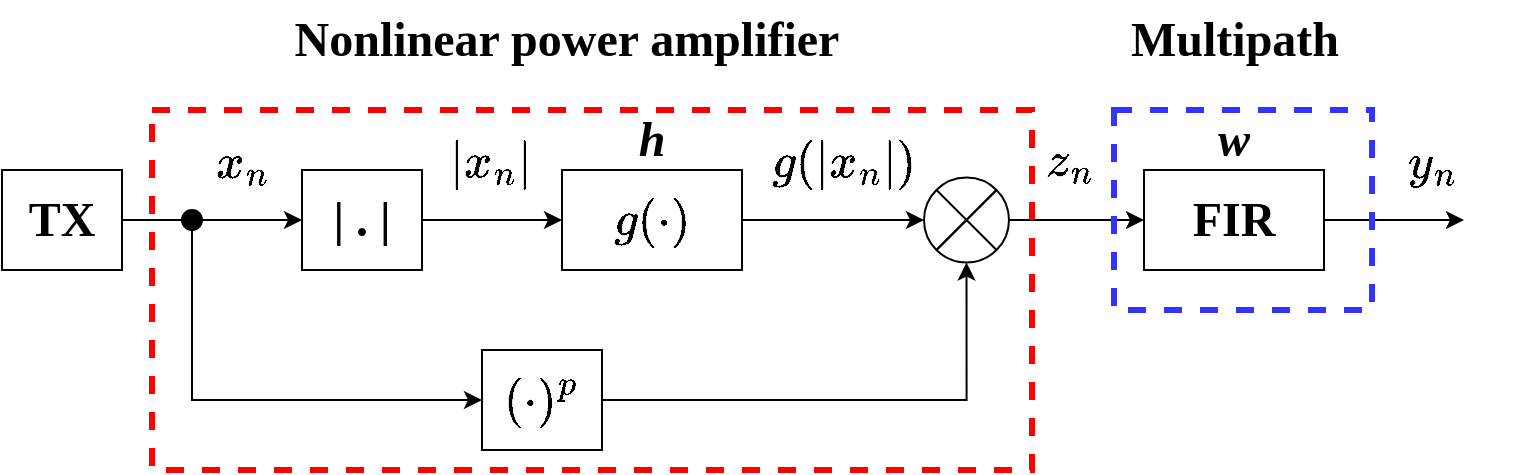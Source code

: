 <mxfile version="13.9.9" type="device"><diagram id="vWC5jFfJpJAO2-qeEGBh" name="Page-1"><mxGraphModel dx="768" dy="482" grid="1" gridSize="10" guides="1" tooltips="1" connect="1" arrows="1" fold="1" page="1" pageScale="1" pageWidth="760" pageHeight="260" math="1" shadow="0"><root><mxCell id="0"/><mxCell id="1" parent="0"/><mxCell id="GYcDDloavnfcyAfuFSDd-9" style="edgeStyle=orthogonalEdgeStyle;rounded=0;orthogonalLoop=1;jettySize=auto;html=1;exitX=1;exitY=0.5;exitDx=0;exitDy=0;entryX=0;entryY=0.5;entryDx=0;entryDy=0;startArrow=none;fontFamily=Times New Roman;" parent="1" source="GYcDDloavnfcyAfuFSDd-15" target="GYcDDloavnfcyAfuFSDd-3" edge="1"><mxGeometry relative="1" as="geometry"/></mxCell><mxCell id="GYcDDloavnfcyAfuFSDd-1" value="" style="rounded=0;whiteSpace=wrap;html=1;fillColor=none;fontFamily=Times New Roman;" parent="1" vertex="1"><mxGeometry x="15" y="100" width="60" height="50" as="geometry"/></mxCell><mxCell id="GYcDDloavnfcyAfuFSDd-10" style="edgeStyle=orthogonalEdgeStyle;rounded=0;orthogonalLoop=1;jettySize=auto;html=1;exitX=1;exitY=0.5;exitDx=0;exitDy=0;entryX=0;entryY=0.5;entryDx=0;entryDy=0;fontFamily=Times New Roman;" parent="1" source="GYcDDloavnfcyAfuFSDd-3" target="GYcDDloavnfcyAfuFSDd-5" edge="1"><mxGeometry relative="1" as="geometry"/></mxCell><mxCell id="GYcDDloavnfcyAfuFSDd-3" value="" style="rounded=0;whiteSpace=wrap;html=1;fillColor=none;fontFamily=Times New Roman;" parent="1" vertex="1"><mxGeometry x="165" y="100" width="60" height="50" as="geometry"/></mxCell><mxCell id="GYcDDloavnfcyAfuFSDd-11" style="edgeStyle=orthogonalEdgeStyle;rounded=0;orthogonalLoop=1;jettySize=auto;html=1;exitX=1;exitY=0.5;exitDx=0;exitDy=0;entryX=0;entryY=0.5;entryDx=0;entryDy=0;fontFamily=Times New Roman;" parent="1" source="GYcDDloavnfcyAfuFSDd-5" target="GYcDDloavnfcyAfuFSDd-7" edge="1"><mxGeometry relative="1" as="geometry"/></mxCell><mxCell id="GYcDDloavnfcyAfuFSDd-5" value="&lt;font style=&quot;font-size: 24px&quot;&gt;$$g(\cdot)$$&lt;/font&gt;" style="rounded=0;whiteSpace=wrap;html=1;fillColor=none;fontFamily=Times New Roman;" parent="1" vertex="1"><mxGeometry x="295" y="100" width="90" height="50" as="geometry"/></mxCell><mxCell id="GYcDDloavnfcyAfuFSDd-19" style="edgeStyle=orthogonalEdgeStyle;rounded=0;orthogonalLoop=1;jettySize=auto;html=1;exitX=1;exitY=0.5;exitDx=0;exitDy=0;entryX=0.5;entryY=1;entryDx=0;entryDy=0;fontFamily=Times New Roman;" parent="1" source="GYcDDloavnfcyAfuFSDd-26" target="GYcDDloavnfcyAfuFSDd-7" edge="1"><mxGeometry relative="1" as="geometry"><mxPoint x="335" y="215" as="sourcePoint"/></mxGeometry></mxCell><mxCell id="GYcDDloavnfcyAfuFSDd-6" value="" style="rounded=0;whiteSpace=wrap;html=1;fillColor=none;fontFamily=Times New Roman;" parent="1" vertex="1"><mxGeometry x="255" y="190" width="60" height="50" as="geometry"/></mxCell><mxCell id="GYcDDloavnfcyAfuFSDd-12" style="edgeStyle=orthogonalEdgeStyle;rounded=0;orthogonalLoop=1;jettySize=auto;html=1;exitX=1;exitY=0.5;exitDx=0;exitDy=0;entryX=0;entryY=0.5;entryDx=0;entryDy=0;fontFamily=Times New Roman;" parent="1" source="GYcDDloavnfcyAfuFSDd-7" target="GYcDDloavnfcyAfuFSDd-8" edge="1"><mxGeometry relative="1" as="geometry"/></mxCell><mxCell id="GYcDDloavnfcyAfuFSDd-7" value="" style="ellipse;whiteSpace=wrap;html=1;aspect=fixed;fillColor=none;fontFamily=Times New Roman;" parent="1" vertex="1"><mxGeometry x="476" y="103.75" width="42.5" height="42.5" as="geometry"/></mxCell><mxCell id="GYcDDloavnfcyAfuFSDd-8" value="" style="rounded=0;whiteSpace=wrap;html=1;fillColor=none;fontFamily=Times New Roman;" parent="1" vertex="1"><mxGeometry x="586" y="100" width="90" height="50" as="geometry"/></mxCell><mxCell id="GYcDDloavnfcyAfuFSDd-13" value="" style="endArrow=classic;html=1;rounded=0;entryX=0;entryY=0.5;entryDx=0;entryDy=0;startArrow=none;fontFamily=Times New Roman;" parent="1" source="GYcDDloavnfcyAfuFSDd-15" target="GYcDDloavnfcyAfuFSDd-6" edge="1"><mxGeometry width="50" height="50" relative="1" as="geometry"><mxPoint x="105" y="120" as="sourcePoint"/><mxPoint x="305" y="140" as="targetPoint"/><Array as="points"><mxPoint x="110" y="215"/></Array></mxGeometry></mxCell><mxCell id="GYcDDloavnfcyAfuFSDd-16" value="" style="edgeStyle=orthogonalEdgeStyle;rounded=0;orthogonalLoop=1;jettySize=auto;html=1;exitX=1;exitY=0.5;exitDx=0;exitDy=0;endArrow=none;fontFamily=Times New Roman;" parent="1" source="GYcDDloavnfcyAfuFSDd-1" target="GYcDDloavnfcyAfuFSDd-15" edge="1"><mxGeometry relative="1" as="geometry"><mxPoint x="75" y="125" as="sourcePoint"/><mxPoint x="110" y="110" as="targetPoint"/></mxGeometry></mxCell><mxCell id="GYcDDloavnfcyAfuFSDd-15" value="" style="ellipse;whiteSpace=wrap;html=1;aspect=fixed;fillColor=#000000;fontFamily=Times New Roman;" parent="1" vertex="1"><mxGeometry x="105" y="120" width="10" height="10" as="geometry"/></mxCell><mxCell id="GYcDDloavnfcyAfuFSDd-17" value="" style="endArrow=none;html=1;rounded=0;entryX=0;entryY=0.5;entryDx=0;entryDy=0;fontFamily=Times New Roman;" parent="1" target="GYcDDloavnfcyAfuFSDd-15" edge="1"><mxGeometry width="50" height="50" relative="1" as="geometry"><mxPoint x="105" y="125" as="sourcePoint"/><mxPoint x="235" y="215" as="targetPoint"/><Array as="points"/></mxGeometry></mxCell><mxCell id="GYcDDloavnfcyAfuFSDd-18" value="" style="endArrow=classic;html=1;rounded=0;exitX=1;exitY=0.5;exitDx=0;exitDy=0;fontFamily=Times New Roman;" parent="1" source="GYcDDloavnfcyAfuFSDd-8" edge="1"><mxGeometry width="50" height="50" relative="1" as="geometry"><mxPoint x="546" y="110" as="sourcePoint"/><mxPoint x="746" y="125" as="targetPoint"/></mxGeometry></mxCell><mxCell id="GYcDDloavnfcyAfuFSDd-21" value="&lt;font style=&quot;font-size: 24px&quot;&gt;&lt;b&gt;TX&lt;/b&gt;&lt;/font&gt;" style="text;html=1;strokeColor=none;fillColor=none;align=center;verticalAlign=middle;whiteSpace=wrap;rounded=0;fontFamily=Times New Roman;" parent="1" vertex="1"><mxGeometry x="15" y="110" width="60" height="30" as="geometry"/></mxCell><mxCell id="GYcDDloavnfcyAfuFSDd-22" value="&lt;font style=&quot;font-size: 24px&quot;&gt;&lt;b&gt;FIR&lt;/b&gt;&lt;/font&gt;" style="text;html=1;strokeColor=none;fillColor=none;align=center;verticalAlign=middle;whiteSpace=wrap;rounded=0;fontFamily=Times New Roman;" parent="1" vertex="1"><mxGeometry x="601" y="110" width="60" height="30" as="geometry"/></mxCell><mxCell id="GYcDDloavnfcyAfuFSDd-23" value="" style="endArrow=none;html=1;rounded=0;fontSize=24;exitX=0;exitY=0;exitDx=0;exitDy=0;entryX=1;entryY=1;entryDx=0;entryDy=0;fontFamily=Times New Roman;" parent="1" source="GYcDDloavnfcyAfuFSDd-7" target="GYcDDloavnfcyAfuFSDd-7" edge="1"><mxGeometry width="50" height="50" relative="1" as="geometry"><mxPoint x="496" y="100" as="sourcePoint"/><mxPoint x="516" y="150" as="targetPoint"/></mxGeometry></mxCell><mxCell id="GYcDDloavnfcyAfuFSDd-24" value="" style="endArrow=none;html=1;rounded=0;fontSize=24;exitX=0;exitY=1;exitDx=0;exitDy=0;entryX=1;entryY=0;entryDx=0;entryDy=0;fontFamily=Times New Roman;" parent="1" source="GYcDDloavnfcyAfuFSDd-7" target="GYcDDloavnfcyAfuFSDd-7" edge="1"><mxGeometry width="50" height="50" relative="1" as="geometry"><mxPoint x="451.224" y="119.974" as="sourcePoint"/><mxPoint x="481.276" y="150.026" as="targetPoint"/></mxGeometry></mxCell><mxCell id="GYcDDloavnfcyAfuFSDd-25" value="&lt;font style=&quot;font-size: 24px&quot;&gt;&lt;b&gt;| . |&lt;/b&gt;&lt;/font&gt;" style="text;html=1;strokeColor=none;fillColor=none;align=center;verticalAlign=middle;whiteSpace=wrap;rounded=0;fontFamily=Times New Roman;" parent="1" vertex="1"><mxGeometry x="165" y="110" width="60" height="30" as="geometry"/></mxCell><mxCell id="GYcDDloavnfcyAfuFSDd-26" value="&lt;span style=&quot;font-size: 24px&quot;&gt;$$(\cdot)^p$$&lt;/span&gt;" style="text;html=1;strokeColor=none;fillColor=none;align=center;verticalAlign=middle;whiteSpace=wrap;rounded=0;fontFamily=Times New Roman;" parent="1" vertex="1"><mxGeometry x="255" y="200" width="60" height="30" as="geometry"/></mxCell><mxCell id="GYcDDloavnfcyAfuFSDd-28" value="&lt;span style=&quot;font-size: 24px&quot;&gt;&lt;b&gt;h&lt;/b&gt;&lt;/span&gt;" style="text;html=1;strokeColor=none;fillColor=none;align=center;verticalAlign=middle;whiteSpace=wrap;rounded=0;fontFamily=Times New Roman;fontStyle=2" parent="1" vertex="1"><mxGeometry x="310" y="70" width="60" height="30" as="geometry"/></mxCell><mxCell id="GYcDDloavnfcyAfuFSDd-29" value="&lt;span style=&quot;font-size: 24px&quot;&gt;&lt;b&gt;w&lt;/b&gt;&lt;/span&gt;" style="text;html=1;strokeColor=none;fillColor=none;align=center;verticalAlign=middle;whiteSpace=wrap;rounded=0;fontFamily=Times New Roman;fontStyle=2" parent="1" vertex="1"><mxGeometry x="601" y="70" width="60" height="30" as="geometry"/></mxCell><mxCell id="xl5lx0HdlzEhm3Uihf67-1" value="&lt;span style=&quot;font-size: 24px ; font-style: normal&quot;&gt;$$x_n$$&lt;/span&gt;" style="text;html=1;strokeColor=none;fillColor=none;align=center;verticalAlign=middle;whiteSpace=wrap;rounded=0;fontFamily=Times New Roman;fontStyle=2" parent="1" vertex="1"><mxGeometry x="105" y="81" width="60" height="30" as="geometry"/></mxCell><mxCell id="xl5lx0HdlzEhm3Uihf67-3" value="&lt;span style=&quot;font-size: 24px ; font-style: normal&quot;&gt;$$|x_n|$$&lt;/span&gt;" style="text;html=1;strokeColor=none;fillColor=none;align=center;verticalAlign=middle;whiteSpace=wrap;rounded=0;fontFamily=Times New Roman;fontStyle=2" parent="1" vertex="1"><mxGeometry x="229" y="81" width="60" height="30" as="geometry"/></mxCell><mxCell id="xl5lx0HdlzEhm3Uihf67-4" value="&lt;span style=&quot;font-size: 24px ; font-style: normal&quot;&gt;$$z_n$$&lt;/span&gt;" style="text;html=1;strokeColor=none;fillColor=none;align=center;verticalAlign=middle;whiteSpace=wrap;rounded=0;fontFamily=Times New Roman;fontStyle=2" parent="1" vertex="1"><mxGeometry x="518.5" y="80" width="60" height="30" as="geometry"/></mxCell><mxCell id="xl5lx0HdlzEhm3Uihf67-7" value="" style="endArrow=none;html=1;rounded=0;fontSize=24;exitX=0;exitY=1;exitDx=0;exitDy=0;entryX=1;entryY=0;entryDx=0;entryDy=0;fontFamily=Times New Roman;" parent="1" edge="1"><mxGeometry width="50" height="50" relative="1" as="geometry"><mxPoint x="482.224" y="139.996" as="sourcePoint"/><mxPoint x="512.276" y="109.944" as="targetPoint"/></mxGeometry></mxCell><mxCell id="xl5lx0HdlzEhm3Uihf67-10" value="&lt;span style=&quot;font-size: 24px ; font-style: normal&quot;&gt;$$y_n$$&lt;/span&gt;" style="text;html=1;strokeColor=none;fillColor=none;align=center;verticalAlign=middle;whiteSpace=wrap;rounded=0;fontFamily=Times New Roman;fontStyle=2" parent="1" vertex="1"><mxGeometry x="700" y="81" width="60" height="30" as="geometry"/></mxCell><mxCell id="xl5lx0HdlzEhm3Uihf67-12" value="&lt;span style=&quot;font-size: 24px ; font-style: normal&quot;&gt;$$g(|x_n|)$$&lt;/span&gt;" style="text;html=1;strokeColor=none;fillColor=none;align=center;verticalAlign=middle;whiteSpace=wrap;rounded=0;fontFamily=Times New Roman;fontStyle=2" parent="1" vertex="1"><mxGeometry x="406" y="81" width="60" height="30" as="geometry"/></mxCell><mxCell id="0LqMbUrARHArnj0zah2B-2" value="" style="rounded=0;whiteSpace=wrap;html=1;dashed=1;strokeWidth=3;fillColor=none;strokeColor=#3333FF;" vertex="1" parent="1"><mxGeometry x="571" y="70" width="129" height="100" as="geometry"/></mxCell><mxCell id="0LqMbUrARHArnj0zah2B-3" value="&lt;font face=&quot;Times New Roman&quot; style=&quot;font-size: 24px&quot;&gt;&lt;b&gt;Nonlinear power amplifier&lt;/b&gt;&lt;/font&gt;" style="text;html=1;strokeColor=none;fillColor=none;align=center;verticalAlign=middle;whiteSpace=wrap;rounded=0;dashed=1;" vertex="1" parent="1"><mxGeometry x="150" y="20" width="295" height="30" as="geometry"/></mxCell><mxCell id="0LqMbUrARHArnj0zah2B-4" value="&lt;font face=&quot;Times New Roman&quot; style=&quot;font-size: 24px&quot;&gt;&lt;b&gt;Multipath&lt;/b&gt;&lt;/font&gt;" style="text;html=1;strokeColor=none;fillColor=none;align=center;verticalAlign=middle;whiteSpace=wrap;rounded=0;dashed=1;" vertex="1" parent="1"><mxGeometry x="573.5" y="15" width="115" height="40" as="geometry"/></mxCell><mxCell id="0LqMbUrARHArnj0zah2B-1" value="" style="rounded=0;whiteSpace=wrap;html=1;dashed=1;perimeterSpacing=0;fillColor=none;strokeColor=#FF0000;strokeWidth=3;" vertex="1" parent="1"><mxGeometry x="90" y="70" width="440" height="180" as="geometry"/></mxCell></root></mxGraphModel></diagram></mxfile>